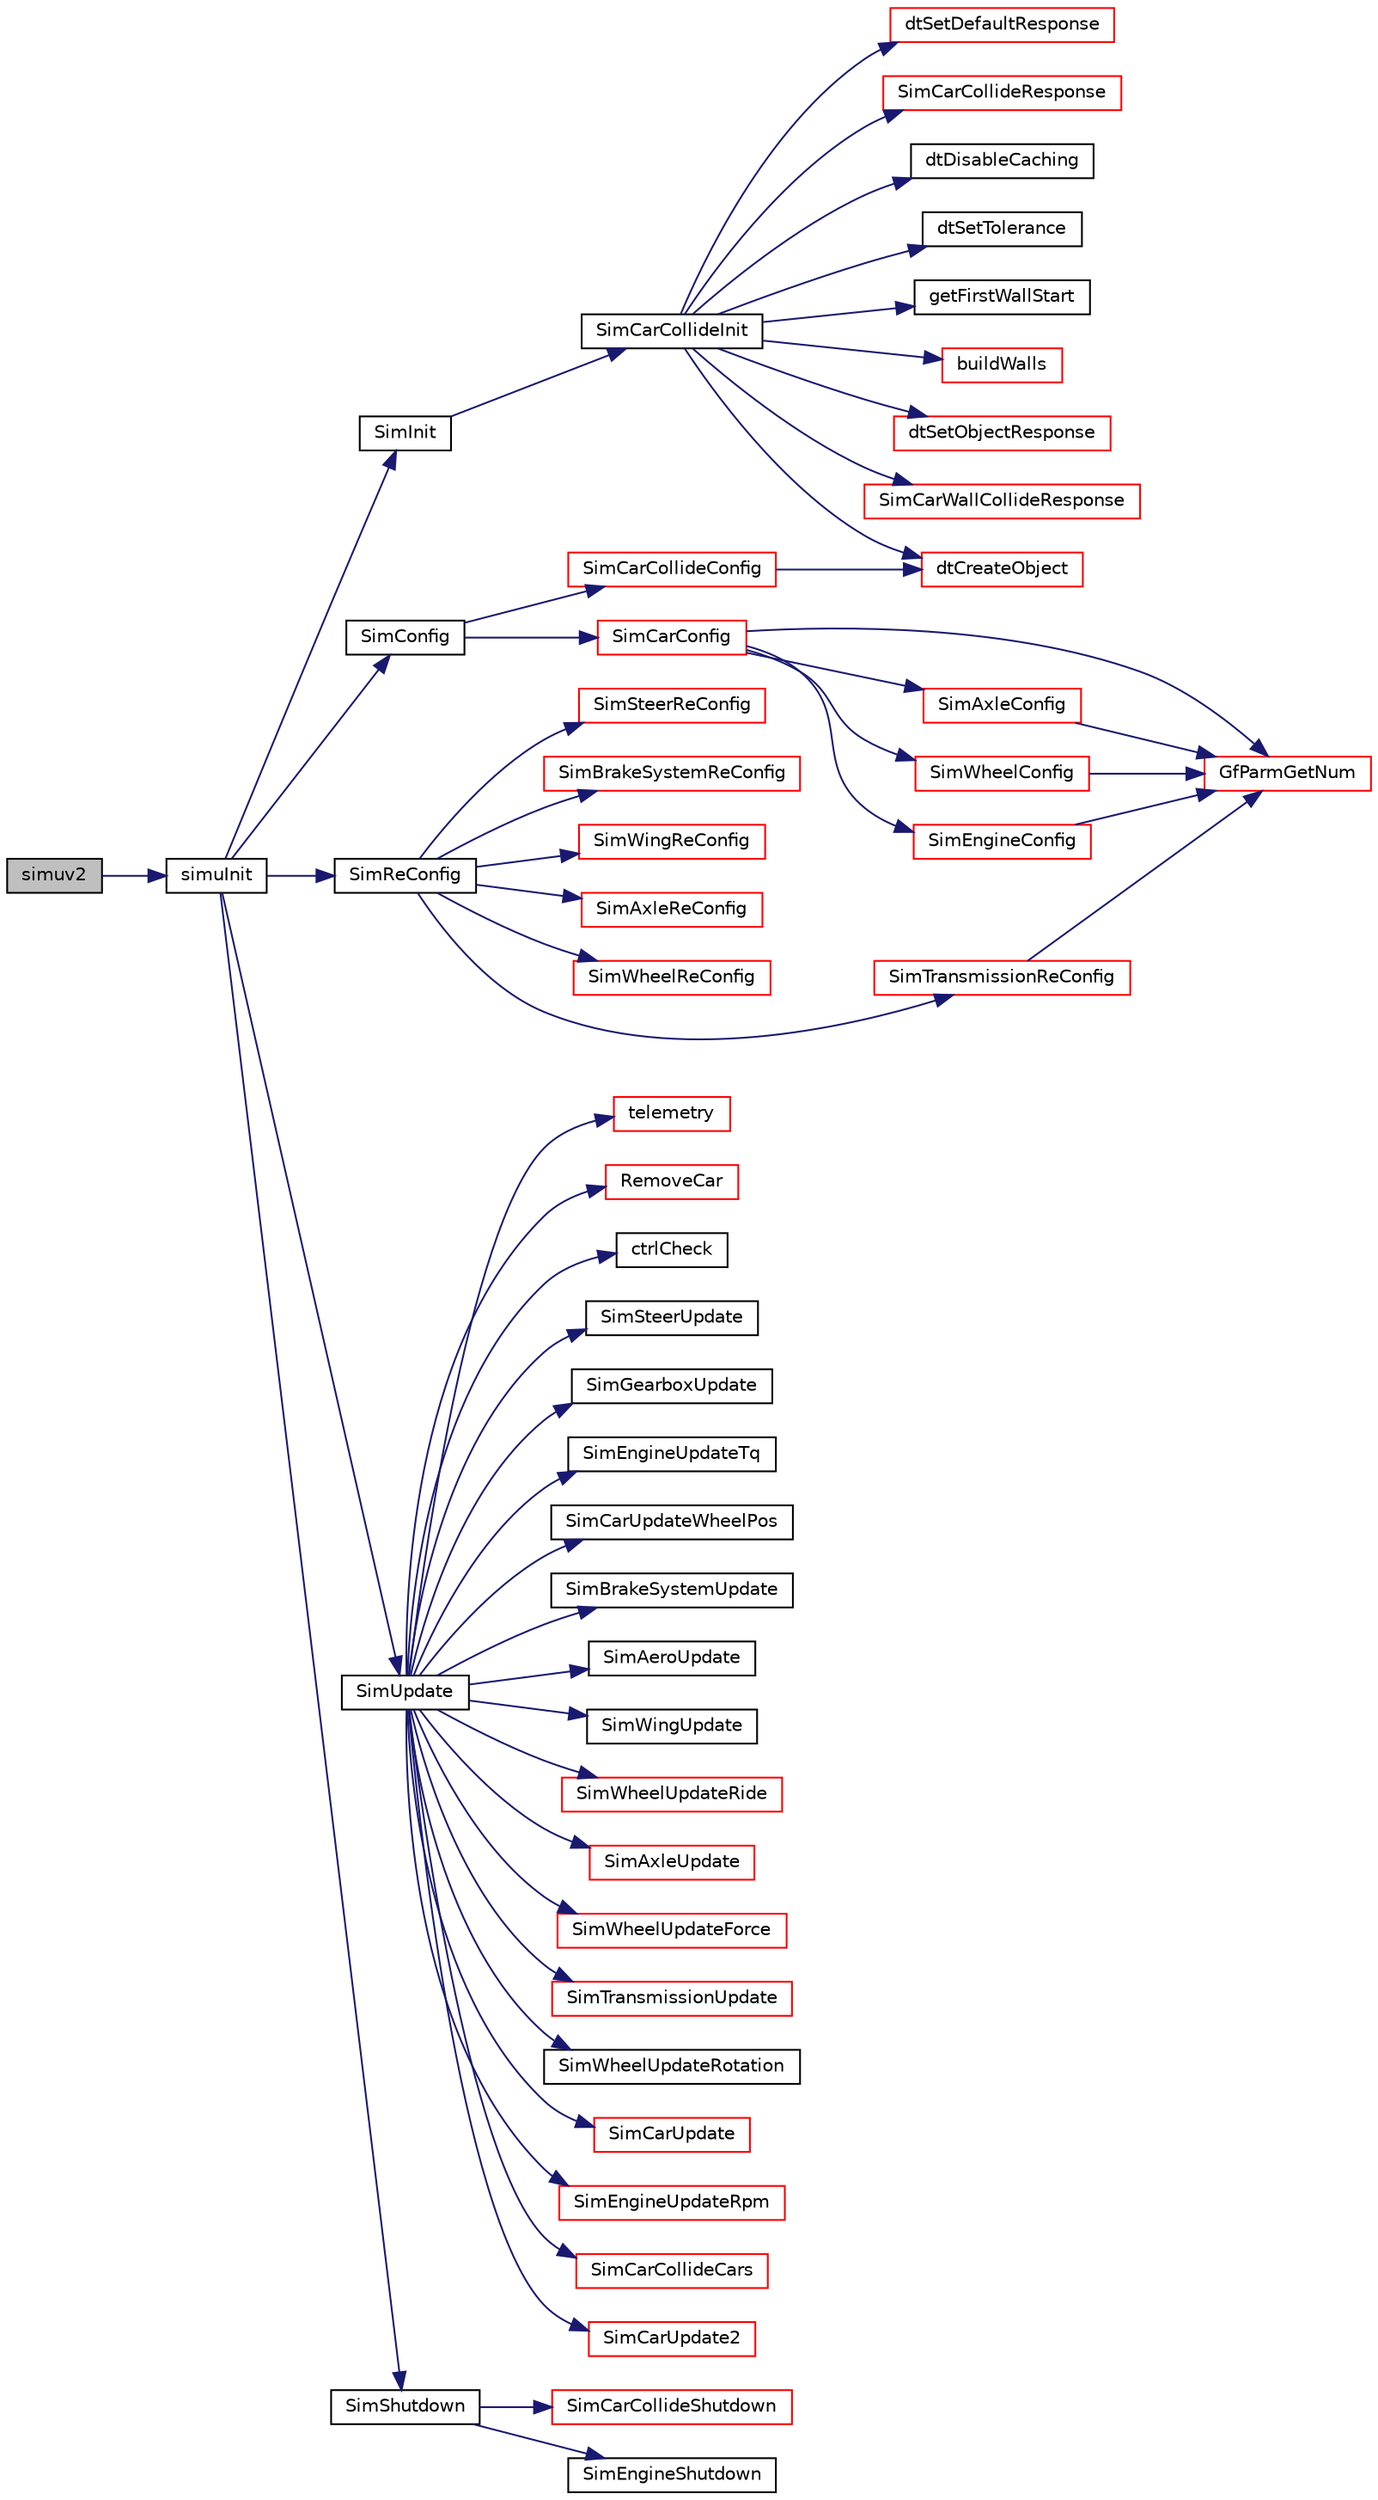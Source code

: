 digraph "simuv2"
{
  edge [fontname="Helvetica",fontsize="10",labelfontname="Helvetica",labelfontsize="10"];
  node [fontname="Helvetica",fontsize="10",shape=record];
  rankdir="LR";
  Node1 [label="simuv2",height=0.2,width=0.4,color="black", fillcolor="grey75", style="filled", fontcolor="black"];
  Node1 -> Node2 [color="midnightblue",fontsize="10",style="solid",fontname="Helvetica"];
  Node2 [label="simuInit",height=0.2,width=0.4,color="black", fillcolor="white", style="filled",URL="$simuitf_8cpp.html#a6ecadfac67049450df21577e6dbeac06"];
  Node2 -> Node3 [color="midnightblue",fontsize="10",style="solid",fontname="Helvetica"];
  Node3 [label="SimInit",height=0.2,width=0.4,color="black", fillcolor="white", style="filled",URL="$sim_8h.html#af52c2eed811d0ae16f67948d7cb2b043"];
  Node3 -> Node4 [color="midnightblue",fontsize="10",style="solid",fontname="Helvetica"];
  Node4 [label="SimCarCollideInit",height=0.2,width=0.4,color="black", fillcolor="white", style="filled",URL="$collide_8cpp.html#a8943dc0339deba698a4fba00413a1edb"];
  Node4 -> Node5 [color="midnightblue",fontsize="10",style="solid",fontname="Helvetica"];
  Node5 [label="dtSetDefaultResponse",height=0.2,width=0.4,color="red", fillcolor="white", style="filled",URL="$solid_8h.html#a7f1f498d5cf296750b33370f63da9542"];
  Node4 -> Node6 [color="midnightblue",fontsize="10",style="solid",fontname="Helvetica"];
  Node6 [label="SimCarCollideResponse",height=0.2,width=0.4,color="red", fillcolor="white", style="filled",URL="$collide_8cpp.html#a61748966957980ecc1abcaf37b412681"];
  Node4 -> Node7 [color="midnightblue",fontsize="10",style="solid",fontname="Helvetica"];
  Node7 [label="dtDisableCaching",height=0.2,width=0.4,color="black", fillcolor="white", style="filled",URL="$solid_8h.html#ae8d1f601e5771e691c3960184c385bb4"];
  Node4 -> Node8 [color="midnightblue",fontsize="10",style="solid",fontname="Helvetica"];
  Node8 [label="dtSetTolerance",height=0.2,width=0.4,color="black", fillcolor="white", style="filled",URL="$solid_8h.html#a79f54de9387a80626c0f1620bc662da3"];
  Node4 -> Node9 [color="midnightblue",fontsize="10",style="solid",fontname="Helvetica"];
  Node9 [label="getFirstWallStart",height=0.2,width=0.4,color="black", fillcolor="white", style="filled",URL="$collide_8cpp.html#adf719d3bac9b367ecc046a712f76c555"];
  Node4 -> Node10 [color="midnightblue",fontsize="10",style="solid",fontname="Helvetica"];
  Node10 [label="buildWalls",height=0.2,width=0.4,color="red", fillcolor="white", style="filled",URL="$collide_8cpp.html#ad25baa41c74cdf2f9c2b9727a3b8beb7"];
  Node4 -> Node11 [color="midnightblue",fontsize="10",style="solid",fontname="Helvetica"];
  Node11 [label="dtCreateObject",height=0.2,width=0.4,color="red", fillcolor="white", style="filled",URL="$solid_8h.html#a23cda5cfbb00b9aed9ec69b13ca4a912"];
  Node4 -> Node12 [color="midnightblue",fontsize="10",style="solid",fontname="Helvetica"];
  Node12 [label="dtSetObjectResponse",height=0.2,width=0.4,color="red", fillcolor="white", style="filled",URL="$solid_8h.html#a17cb42e7d51caf5f81ff99a19fd70cd4"];
  Node4 -> Node13 [color="midnightblue",fontsize="10",style="solid",fontname="Helvetica"];
  Node13 [label="SimCarWallCollideResponse",height=0.2,width=0.4,color="red", fillcolor="white", style="filled",URL="$collide_8cpp.html#a954403f22853de57eff83ed7f2d823d9"];
  Node2 -> Node14 [color="midnightblue",fontsize="10",style="solid",fontname="Helvetica"];
  Node14 [label="SimConfig",height=0.2,width=0.4,color="black", fillcolor="white", style="filled",URL="$sim_8h.html#af3fc173b27cb943642ac45902140e2b8"];
  Node14 -> Node15 [color="midnightblue",fontsize="10",style="solid",fontname="Helvetica"];
  Node15 [label="SimCarConfig",height=0.2,width=0.4,color="red", fillcolor="white", style="filled",URL="$car_8cpp.html#a7df237869a92bc16d66c35942d8b2040"];
  Node15 -> Node16 [color="midnightblue",fontsize="10",style="solid",fontname="Helvetica"];
  Node16 [label="GfParmGetNum",height=0.2,width=0.4,color="red", fillcolor="white", style="filled",URL="$group__paramsdata.html#ga57d6d6694c94482128c7b7bd6bf0a2e8",tooltip="Get a numerical parameter from the parameter set handle. "];
  Node15 -> Node17 [color="midnightblue",fontsize="10",style="solid",fontname="Helvetica"];
  Node17 [label="SimAxleConfig",height=0.2,width=0.4,color="red", fillcolor="white", style="filled",URL="$axle_8cpp.html#afd4541eeed5e90159ebedd3287906641"];
  Node17 -> Node16 [color="midnightblue",fontsize="10",style="solid",fontname="Helvetica"];
  Node15 -> Node18 [color="midnightblue",fontsize="10",style="solid",fontname="Helvetica"];
  Node18 [label="SimWheelConfig",height=0.2,width=0.4,color="red", fillcolor="white", style="filled",URL="$sim_8h.html#a21651929100203b5734bfbbeefa103a7"];
  Node18 -> Node16 [color="midnightblue",fontsize="10",style="solid",fontname="Helvetica"];
  Node15 -> Node19 [color="midnightblue",fontsize="10",style="solid",fontname="Helvetica"];
  Node19 [label="SimEngineConfig",height=0.2,width=0.4,color="red", fillcolor="white", style="filled",URL="$engine_8cpp.html#a477023ef0ec18b3bf994b834507470a1"];
  Node19 -> Node16 [color="midnightblue",fontsize="10",style="solid",fontname="Helvetica"];
  Node14 -> Node20 [color="midnightblue",fontsize="10",style="solid",fontname="Helvetica"];
  Node20 [label="SimCarCollideConfig",height=0.2,width=0.4,color="red", fillcolor="white", style="filled",URL="$collide_8cpp.html#a5f4eec0847f1e6dcd9998acbdd6846be"];
  Node20 -> Node11 [color="midnightblue",fontsize="10",style="solid",fontname="Helvetica"];
  Node2 -> Node21 [color="midnightblue",fontsize="10",style="solid",fontname="Helvetica"];
  Node21 [label="SimReConfig",height=0.2,width=0.4,color="black", fillcolor="white", style="filled",URL="$sim_8h.html#a6a42a8b589bffcb86221a890d8517036"];
  Node21 -> Node22 [color="midnightblue",fontsize="10",style="solid",fontname="Helvetica"];
  Node22 [label="SimSteerReConfig",height=0.2,width=0.4,color="red", fillcolor="white", style="filled",URL="$sim_8h.html#affa37507a09f98e89c5e45b94e2e49a5"];
  Node21 -> Node23 [color="midnightblue",fontsize="10",style="solid",fontname="Helvetica"];
  Node23 [label="SimBrakeSystemReConfig",height=0.2,width=0.4,color="red", fillcolor="white", style="filled",URL="$brake_8cpp.html#aa9571e960e41a02b281384246c5d7c6f"];
  Node21 -> Node24 [color="midnightblue",fontsize="10",style="solid",fontname="Helvetica"];
  Node24 [label="SimWingReConfig",height=0.2,width=0.4,color="red", fillcolor="white", style="filled",URL="$aero_8cpp.html#ab940dd4724f0510f68ac418ab6b120f1"];
  Node21 -> Node25 [color="midnightblue",fontsize="10",style="solid",fontname="Helvetica"];
  Node25 [label="SimAxleReConfig",height=0.2,width=0.4,color="red", fillcolor="white", style="filled",URL="$axle_8cpp.html#a7b4dff6fd0eb47af3be22e85f2367b02"];
  Node21 -> Node26 [color="midnightblue",fontsize="10",style="solid",fontname="Helvetica"];
  Node26 [label="SimWheelReConfig",height=0.2,width=0.4,color="red", fillcolor="white", style="filled",URL="$sim_8h.html#ab4186194ebdc4cacefad824f651f91dc"];
  Node21 -> Node27 [color="midnightblue",fontsize="10",style="solid",fontname="Helvetica"];
  Node27 [label="SimTransmissionReConfig",height=0.2,width=0.4,color="red", fillcolor="white", style="filled",URL="$sim_8h.html#ab4f13d5e466592d001b7bc9b0334521f"];
  Node27 -> Node16 [color="midnightblue",fontsize="10",style="solid",fontname="Helvetica"];
  Node2 -> Node28 [color="midnightblue",fontsize="10",style="solid",fontname="Helvetica"];
  Node28 [label="SimUpdate",height=0.2,width=0.4,color="black", fillcolor="white", style="filled",URL="$sim_8h.html#a241273a7344678db450470a5e8eca633"];
  Node28 -> Node29 [color="midnightblue",fontsize="10",style="solid",fontname="Helvetica"];
  Node29 [label="telemetry",height=0.2,width=0.4,color="red", fillcolor="white", style="filled",URL="$telemetryitf_8cpp.html#a08c0100f041687ba2d928f635cdcf6ab"];
  Node28 -> Node30 [color="midnightblue",fontsize="10",style="solid",fontname="Helvetica"];
  Node30 [label="RemoveCar",height=0.2,width=0.4,color="red", fillcolor="white", style="filled",URL="$simu_8cpp.html#a24c5eb9bfd9ea72c3f94b11eea2621b6"];
  Node28 -> Node31 [color="midnightblue",fontsize="10",style="solid",fontname="Helvetica"];
  Node31 [label="ctrlCheck",height=0.2,width=0.4,color="black", fillcolor="white", style="filled",URL="$simu_8cpp.html#ad73809d5d779925850dafaf4fe3a03bc"];
  Node28 -> Node32 [color="midnightblue",fontsize="10",style="solid",fontname="Helvetica"];
  Node32 [label="SimSteerUpdate",height=0.2,width=0.4,color="black", fillcolor="white", style="filled",URL="$sim_8h.html#a36b4ee3f97760e799e87f03642a1a73b"];
  Node28 -> Node33 [color="midnightblue",fontsize="10",style="solid",fontname="Helvetica"];
  Node33 [label="SimGearboxUpdate",height=0.2,width=0.4,color="black", fillcolor="white", style="filled",URL="$sim_8h.html#a072cb7465bc821c90c1a7ef831c0ccb8"];
  Node28 -> Node34 [color="midnightblue",fontsize="10",style="solid",fontname="Helvetica"];
  Node34 [label="SimEngineUpdateTq",height=0.2,width=0.4,color="black", fillcolor="white", style="filled",URL="$engine_8cpp.html#acb65f91abcc2fd7d3a659c18dc7c3b41"];
  Node28 -> Node35 [color="midnightblue",fontsize="10",style="solid",fontname="Helvetica"];
  Node35 [label="SimCarUpdateWheelPos",height=0.2,width=0.4,color="black", fillcolor="white", style="filled",URL="$car_8cpp.html#a1e5579385c4786858ac5cad28d33892d"];
  Node28 -> Node36 [color="midnightblue",fontsize="10",style="solid",fontname="Helvetica"];
  Node36 [label="SimBrakeSystemUpdate",height=0.2,width=0.4,color="black", fillcolor="white", style="filled",URL="$brake_8cpp.html#a8933ba3b88809482449341f52ac5fae0"];
  Node28 -> Node37 [color="midnightblue",fontsize="10",style="solid",fontname="Helvetica"];
  Node37 [label="SimAeroUpdate",height=0.2,width=0.4,color="black", fillcolor="white", style="filled",URL="$aero_8cpp.html#a2ba696d077476eaf9794a6bbe3d9a50d"];
  Node28 -> Node38 [color="midnightblue",fontsize="10",style="solid",fontname="Helvetica"];
  Node38 [label="SimWingUpdate",height=0.2,width=0.4,color="black", fillcolor="white", style="filled",URL="$aero_8cpp.html#a186f5e4609fa73c51bc0316d65ffa746"];
  Node28 -> Node39 [color="midnightblue",fontsize="10",style="solid",fontname="Helvetica"];
  Node39 [label="SimWheelUpdateRide",height=0.2,width=0.4,color="red", fillcolor="white", style="filled",URL="$sim_8h.html#a593749464a524bf66f5253033201bc6b"];
  Node28 -> Node40 [color="midnightblue",fontsize="10",style="solid",fontname="Helvetica"];
  Node40 [label="SimAxleUpdate",height=0.2,width=0.4,color="red", fillcolor="white", style="filled",URL="$axle_8cpp.html#a739ab56de4a2527a5478b4be12342f4d"];
  Node28 -> Node41 [color="midnightblue",fontsize="10",style="solid",fontname="Helvetica"];
  Node41 [label="SimWheelUpdateForce",height=0.2,width=0.4,color="red", fillcolor="white", style="filled",URL="$sim_8h.html#aabc2a5cae3d2d025a7df45b0818c4b2b"];
  Node28 -> Node42 [color="midnightblue",fontsize="10",style="solid",fontname="Helvetica"];
  Node42 [label="SimTransmissionUpdate",height=0.2,width=0.4,color="red", fillcolor="white", style="filled",URL="$sim_8h.html#ab983eb6d1cffdb370019d44a6bcccc9c"];
  Node28 -> Node43 [color="midnightblue",fontsize="10",style="solid",fontname="Helvetica"];
  Node43 [label="SimWheelUpdateRotation",height=0.2,width=0.4,color="black", fillcolor="white", style="filled",URL="$sim_8h.html#ab4960f6fb2b6ebcb058a7907d9dcacda"];
  Node28 -> Node44 [color="midnightblue",fontsize="10",style="solid",fontname="Helvetica"];
  Node44 [label="SimCarUpdate",height=0.2,width=0.4,color="red", fillcolor="white", style="filled",URL="$car_8cpp.html#ae850e7a8ffef3312c34291514490e030"];
  Node28 -> Node45 [color="midnightblue",fontsize="10",style="solid",fontname="Helvetica"];
  Node45 [label="SimEngineUpdateRpm",height=0.2,width=0.4,color="red", fillcolor="white", style="filled",URL="$engine_8cpp.html#ae1009939b3afed994d111c57be5b5887"];
  Node28 -> Node46 [color="midnightblue",fontsize="10",style="solid",fontname="Helvetica"];
  Node46 [label="SimCarCollideCars",height=0.2,width=0.4,color="red", fillcolor="white", style="filled",URL="$collide_8cpp.html#afa67757feca72b13ad188b2bb55f7bd0"];
  Node28 -> Node47 [color="midnightblue",fontsize="10",style="solid",fontname="Helvetica"];
  Node47 [label="SimCarUpdate2",height=0.2,width=0.4,color="red", fillcolor="white", style="filled",URL="$car_8cpp.html#acfe3fc9867c94e0d4df85948cf15bebc"];
  Node2 -> Node48 [color="midnightblue",fontsize="10",style="solid",fontname="Helvetica"];
  Node48 [label="SimShutdown",height=0.2,width=0.4,color="black", fillcolor="white", style="filled",URL="$sim_8h.html#ab66892359cc57e53c47b7dfe73e46ae9"];
  Node48 -> Node49 [color="midnightblue",fontsize="10",style="solid",fontname="Helvetica"];
  Node49 [label="SimCarCollideShutdown",height=0.2,width=0.4,color="red", fillcolor="white", style="filled",URL="$collide_8cpp.html#ace2d9b90fc53e419503ef151f395af71"];
  Node48 -> Node50 [color="midnightblue",fontsize="10",style="solid",fontname="Helvetica"];
  Node50 [label="SimEngineShutdown",height=0.2,width=0.4,color="black", fillcolor="white", style="filled",URL="$engine_8cpp.html#aba06ffc2292ad4fe9ef9a8605cf07852"];
}
